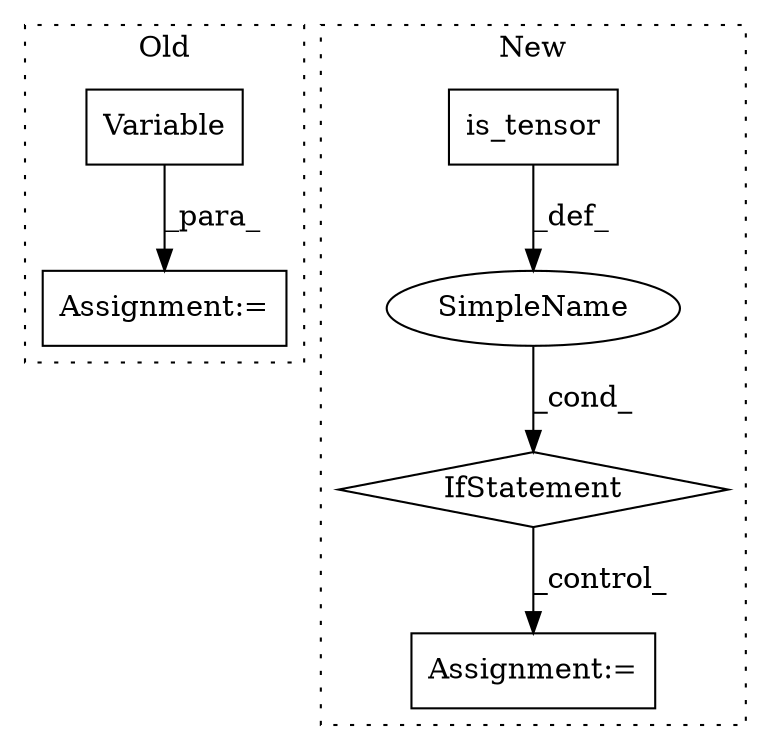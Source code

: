 digraph G {
subgraph cluster0 {
1 [label="Variable" a="32" s="504,542" l="9,1" shape="box"];
6 [label="Assignment:=" a="7" s="503" l="1" shape="box"];
label = "Old";
style="dotted";
}
subgraph cluster1 {
2 [label="is_tensor" a="32" s="386,404" l="10,1" shape="box"];
3 [label="IfStatement" a="25" s="376,405" l="4,2" shape="diamond"];
4 [label="SimpleName" a="42" s="" l="" shape="ellipse"];
5 [label="Assignment:=" a="7" s="462" l="1" shape="box"];
label = "New";
style="dotted";
}
1 -> 6 [label="_para_"];
2 -> 4 [label="_def_"];
3 -> 5 [label="_control_"];
4 -> 3 [label="_cond_"];
}